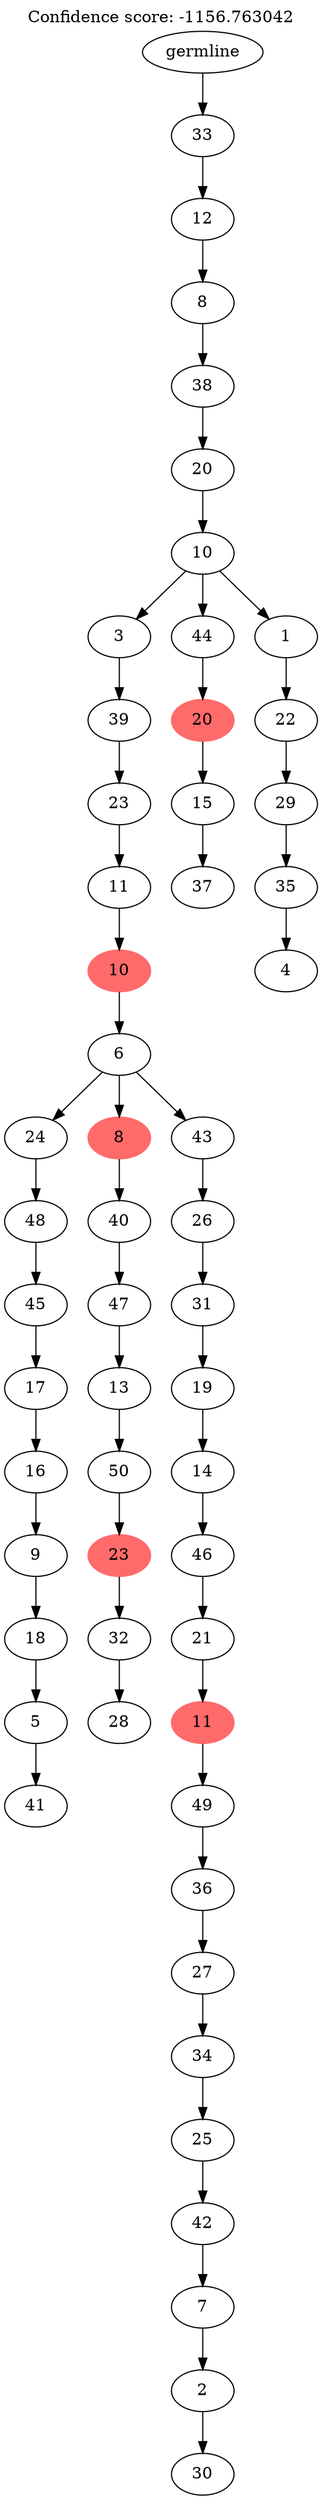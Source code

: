 digraph g {
	"54" -> "55";
	"55" [label="41"];
	"53" -> "54";
	"54" [label="5"];
	"52" -> "53";
	"53" [label="18"];
	"51" -> "52";
	"52" [label="9"];
	"50" -> "51";
	"51" [label="16"];
	"49" -> "50";
	"50" [label="17"];
	"48" -> "49";
	"49" [label="45"];
	"47" -> "48";
	"48" [label="48"];
	"45" -> "46";
	"46" [label="28"];
	"44" -> "45";
	"45" [label="32"];
	"43" -> "44";
	"44" [color=indianred1, style=filled, label="23"];
	"42" -> "43";
	"43" [label="50"];
	"41" -> "42";
	"42" [label="13"];
	"40" -> "41";
	"41" [label="47"];
	"39" -> "40";
	"40" [label="40"];
	"37" -> "38";
	"38" [label="30"];
	"36" -> "37";
	"37" [label="2"];
	"35" -> "36";
	"36" [label="7"];
	"34" -> "35";
	"35" [label="42"];
	"33" -> "34";
	"34" [label="25"];
	"32" -> "33";
	"33" [label="34"];
	"31" -> "32";
	"32" [label="27"];
	"30" -> "31";
	"31" [label="36"];
	"29" -> "30";
	"30" [label="49"];
	"28" -> "29";
	"29" [color=indianred1, style=filled, label="11"];
	"27" -> "28";
	"28" [label="21"];
	"26" -> "27";
	"27" [label="46"];
	"25" -> "26";
	"26" [label="14"];
	"24" -> "25";
	"25" [label="19"];
	"23" -> "24";
	"24" [label="31"];
	"22" -> "23";
	"23" [label="26"];
	"21" -> "22";
	"22" [label="43"];
	"21" -> "39";
	"39" [color=indianred1, style=filled, label="8"];
	"21" -> "47";
	"47" [label="24"];
	"20" -> "21";
	"21" [label="6"];
	"19" -> "20";
	"20" [color=indianred1, style=filled, label="10"];
	"18" -> "19";
	"19" [label="11"];
	"17" -> "18";
	"18" [label="23"];
	"16" -> "17";
	"17" [label="39"];
	"14" -> "15";
	"15" [label="37"];
	"13" -> "14";
	"14" [label="15"];
	"12" -> "13";
	"13" [color=indianred1, style=filled, label="20"];
	"10" -> "11";
	"11" [label="4"];
	"9" -> "10";
	"10" [label="35"];
	"8" -> "9";
	"9" [label="29"];
	"7" -> "8";
	"8" [label="22"];
	"6" -> "7";
	"7" [label="1"];
	"6" -> "12";
	"12" [label="44"];
	"6" -> "16";
	"16" [label="3"];
	"5" -> "6";
	"6" [label="10"];
	"4" -> "5";
	"5" [label="20"];
	"3" -> "4";
	"4" [label="38"];
	"2" -> "3";
	"3" [label="8"];
	"1" -> "2";
	"2" [label="12"];
	"0" -> "1";
	"1" [label="33"];
	"0" [label="germline"];
	labelloc="t";
	label="Confidence score: -1156.763042";
}
